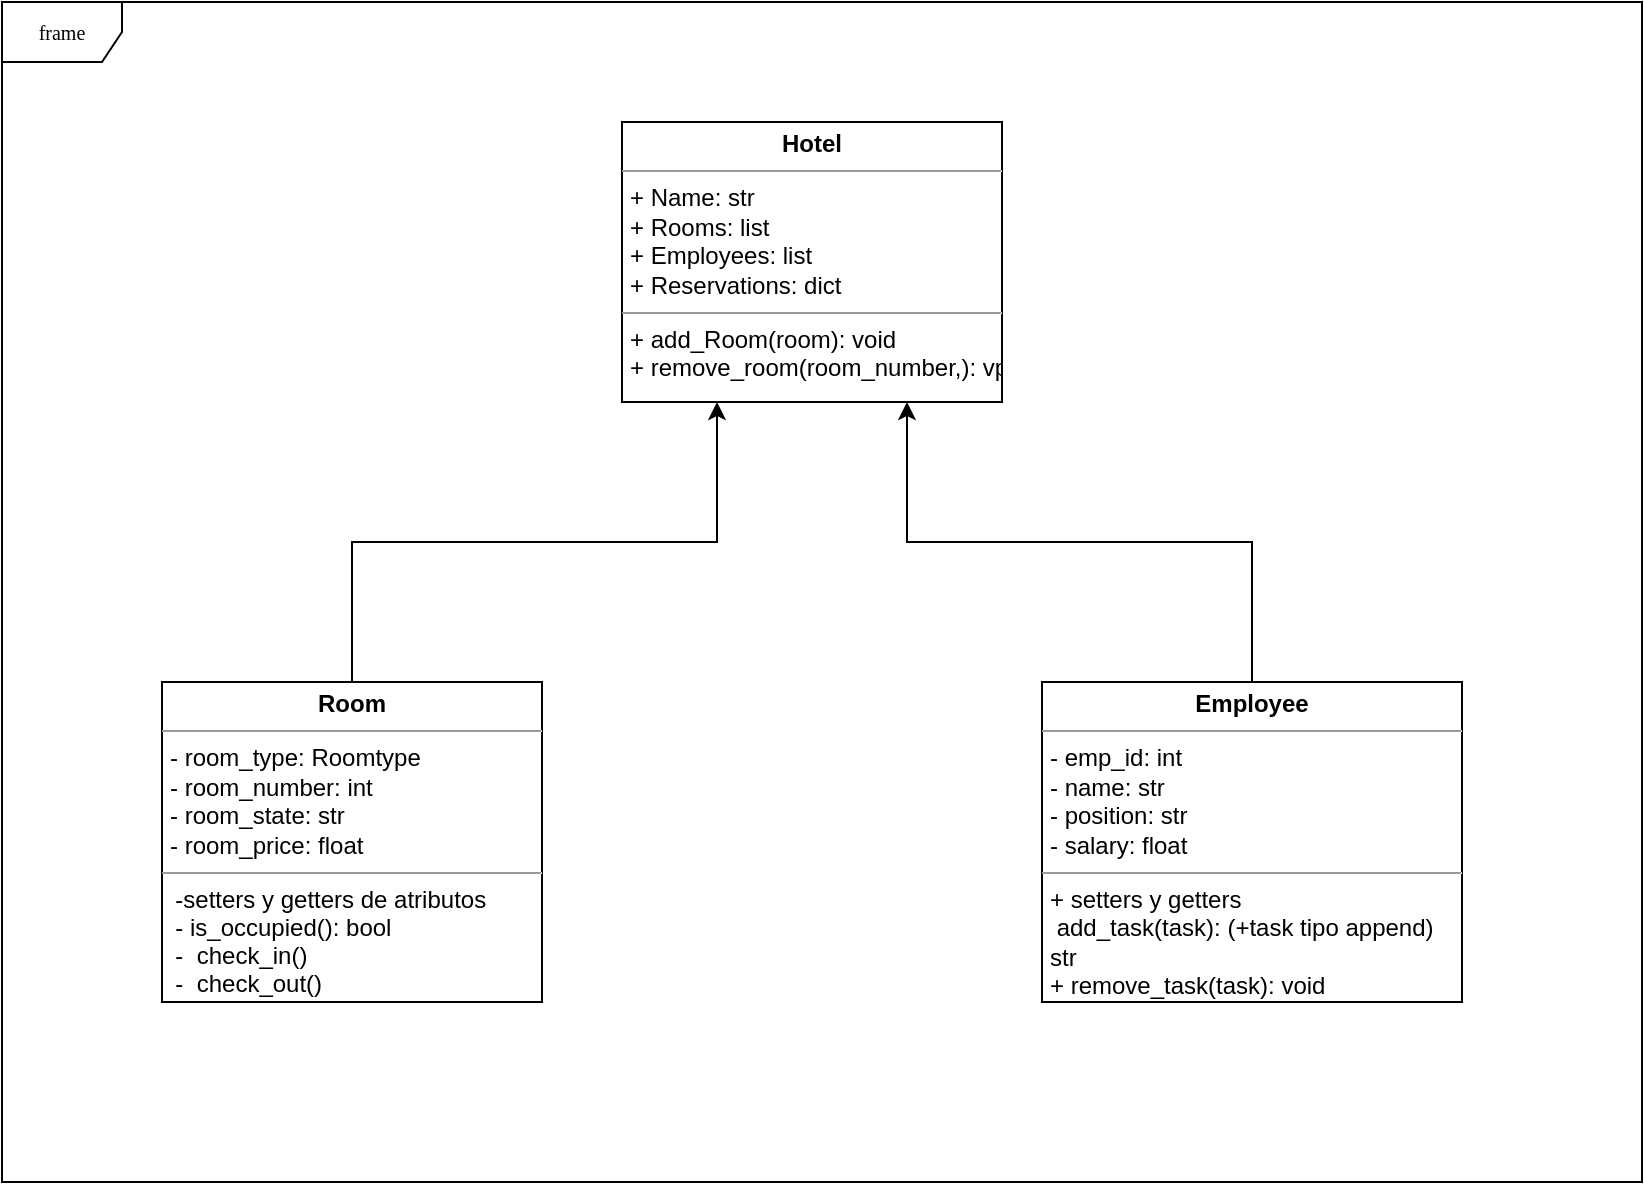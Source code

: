 <mxfile version="24.0.7" type="device">
  <diagram name="Page-1" id="c4acf3e9-155e-7222-9cf6-157b1a14988f">
    <mxGraphModel dx="471" dy="771" grid="1" gridSize="10" guides="1" tooltips="1" connect="1" arrows="1" fold="1" page="1" pageScale="1" pageWidth="850" pageHeight="1100" background="none" math="0" shadow="0">
      <root>
        <mxCell id="0" />
        <mxCell id="1" parent="0" />
        <mxCell id="17acba5748e5396b-1" value="frame" style="shape=umlFrame;whiteSpace=wrap;html=1;rounded=0;shadow=0;comic=0;labelBackgroundColor=none;strokeWidth=1;fontFamily=Verdana;fontSize=10;align=center;" parent="1" vertex="1">
          <mxGeometry x="20" y="30" width="820" height="590" as="geometry" />
        </mxCell>
        <mxCell id="5d2195bd80daf111-15" value="&lt;p style=&quot;margin:0px;margin-top:4px;text-align:center;&quot;&gt;&lt;b&gt;Employee&lt;/b&gt;&lt;/p&gt;&lt;hr size=&quot;1&quot;&gt;&lt;p style=&quot;margin:0px;margin-left:4px;&quot;&gt;- emp_id: int&lt;/p&gt;&lt;p style=&quot;margin:0px;margin-left:4px;&quot;&gt;- name: str&lt;/p&gt;&lt;p style=&quot;margin:0px;margin-left:4px;&quot;&gt;- position: str&lt;/p&gt;&lt;p style=&quot;margin:0px;margin-left:4px;&quot;&gt;- salary: float&lt;/p&gt;&lt;hr size=&quot;1&quot;&gt;&lt;p style=&quot;margin:0px;margin-left:4px;&quot;&gt;+ setters y getters&lt;/p&gt;&lt;p style=&quot;margin:0px;margin-left:4px;&quot;&gt;&amp;nbsp;add_task(task): (+task tipo append)&amp;nbsp;&lt;/p&gt;&lt;p style=&quot;margin:0px;margin-left:4px;&quot;&gt;str&lt;/p&gt;&lt;p style=&quot;margin:0px;margin-left:4px;&quot;&gt;+ remove_task(task): void&lt;/p&gt;" style="verticalAlign=top;align=left;overflow=fill;fontSize=12;fontFamily=Helvetica;html=1;rounded=0;shadow=0;comic=0;labelBackgroundColor=none;strokeWidth=1" parent="1" vertex="1">
          <mxGeometry x="540" y="370" width="210" height="160" as="geometry" />
        </mxCell>
        <mxCell id="hru5D2vzHSLLFb0k-sDj-2" style="edgeStyle=orthogonalEdgeStyle;rounded=0;orthogonalLoop=1;jettySize=auto;html=1;exitX=0.5;exitY=0;exitDx=0;exitDy=0;entryX=0.75;entryY=1;entryDx=0;entryDy=0;" parent="1" source="5d2195bd80daf111-15" target="hru5D2vzHSLLFb0k-sDj-1" edge="1">
          <mxGeometry relative="1" as="geometry" />
        </mxCell>
        <mxCell id="hru5D2vzHSLLFb0k-sDj-1" value="&lt;p style=&quot;margin:0px;margin-top:4px;text-align:center;&quot;&gt;&lt;b&gt;Hotel&lt;/b&gt;&lt;/p&gt;&lt;hr size=&quot;1&quot;&gt;&lt;p style=&quot;margin:0px;margin-left:4px;&quot;&gt;+ Name: str&lt;br&gt;+ Rooms: list&lt;/p&gt;&lt;p style=&quot;margin:0px;margin-left:4px;&quot;&gt;+ Employees: list&lt;/p&gt;&lt;p style=&quot;margin:0px;margin-left:4px;&quot;&gt;&lt;span style=&quot;background-color: initial;&quot;&gt;+ Reservations: dict&lt;/span&gt;&lt;/p&gt;&lt;hr size=&quot;1&quot;&gt;&lt;p style=&quot;margin:0px;margin-left:4px;&quot;&gt;+ add_Room(room): void&lt;br&gt;+ remove_room(room_number,): vpid&lt;/p&gt;" style="verticalAlign=top;align=left;overflow=fill;fontSize=12;fontFamily=Helvetica;html=1;rounded=0;shadow=0;comic=0;labelBackgroundColor=none;strokeWidth=1" parent="1" vertex="1">
          <mxGeometry x="330" y="90" width="190" height="140" as="geometry" />
        </mxCell>
        <mxCell id="hru5D2vzHSLLFb0k-sDj-3" value="&lt;p style=&quot;margin:0px;margin-top:4px;text-align:center;&quot;&gt;&lt;b&gt;Room&lt;/b&gt;&lt;/p&gt;&lt;hr size=&quot;1&quot;&gt;&lt;p style=&quot;margin:0px;margin-left:4px;&quot;&gt;- r&lt;span style=&quot;text-wrap: wrap; background-color: initial;&quot;&gt;oom_type: Roomtype&lt;/span&gt;&lt;/p&gt;&lt;p style=&quot;margin:0px;margin-left:4px;&quot;&gt;- r&lt;span style=&quot;text-wrap: wrap; background-color: initial;&quot;&gt;oom_number: int&lt;/span&gt;&lt;/p&gt;&lt;p style=&quot;margin:0px;margin-left:4px;&quot;&gt;&lt;span style=&quot;text-wrap: wrap; background-color: initial;&quot;&gt;- r&lt;/span&gt;&lt;span style=&quot;text-wrap: wrap; background-color: initial;&quot;&gt;oom_state: str&lt;/span&gt;&lt;/p&gt;&lt;p style=&quot;margin:0px;margin-left:4px;&quot;&gt;&lt;span style=&quot;text-wrap: wrap; background-color: initial;&quot;&gt;- r&lt;/span&gt;&lt;span style=&quot;text-wrap: wrap; background-color: initial;&quot;&gt;oom_price: float&lt;/span&gt;&lt;/p&gt;&lt;hr size=&quot;1&quot;&gt;&lt;p style=&quot;margin: 0px; font-variant-numeric: normal; font-variant-east-asian: normal; font-variant-alternates: normal; font-kerning: auto; font-optical-sizing: auto; font-feature-settings: normal; font-variation-settings: normal; font-variant-position: normal; font-stretch: normal; line-height: normal; text-wrap: wrap;&quot; class=&quot;p1&quot;&gt;&lt;span style=&quot;background-color: initial;&quot;&gt;&amp;nbsp; -setters y getters de atributos&lt;/span&gt;&lt;/p&gt;&lt;p style=&quot;margin: 0px; font-variant-numeric: normal; font-variant-east-asian: normal; font-variant-alternates: normal; font-kerning: auto; font-optical-sizing: auto; font-feature-settings: normal; font-variation-settings: normal; font-variant-position: normal; font-stretch: normal; line-height: normal; text-wrap: wrap;&quot; class=&quot;p1&quot;&gt;&lt;span style=&quot;background-color: initial;&quot;&gt;&amp;nbsp; - is_occupied(): bool&lt;/span&gt;&lt;br&gt;&lt;/p&gt;&lt;p style=&quot;margin: 0px; font-variant-numeric: normal; font-variant-east-asian: normal; font-variant-alternates: normal; font-kerning: auto; font-optical-sizing: auto; font-feature-settings: normal; font-variation-settings: normal; font-variant-position: normal; font-stretch: normal; line-height: normal; text-wrap: wrap;&quot; class=&quot;p1&quot;&gt;&lt;span style=&quot;font-variant-numeric: normal; font-variant-east-asian: normal; font-variant-alternates: normal; font-kerning: auto; font-optical-sizing: auto; font-feature-settings: normal; font-variation-settings: normal; font-variant-position: normal; font-stretch: normal; line-height: normal;&quot; class=&quot;s1&quot;&gt;&amp;nbsp; -&amp;nbsp;&lt;/span&gt;&lt;span style=&quot;font-variant-numeric: normal; font-variant-east-asian: normal; font-variant-alternates: normal; font-kerning: auto; font-optical-sizing: auto; font-feature-settings: normal; font-variation-settings: normal; font-variant-position: normal; font-stretch: normal; line-height: normal; font-family: Arial;&quot; class=&quot;s1&quot;&gt;&amp;nbsp;c&lt;/span&gt;heck_in()&lt;/p&gt;&lt;p style=&quot;margin: 0px; font-variant-numeric: normal; font-variant-east-asian: normal; font-variant-alternates: normal; font-kerning: auto; font-optical-sizing: auto; font-feature-settings: normal; font-variation-settings: normal; font-variant-position: normal; font-stretch: normal; line-height: normal; text-wrap: wrap;&quot; class=&quot;p1&quot;&gt;&lt;span style=&quot;font-variant-numeric: normal; font-variant-east-asian: normal; font-variant-alternates: normal; font-kerning: auto; font-optical-sizing: auto; font-feature-settings: normal; font-variation-settings: normal; font-variant-position: normal; font-stretch: normal; line-height: normal;&quot; class=&quot;s1&quot;&gt;&amp;nbsp; -&amp;nbsp;&lt;/span&gt;&lt;span style=&quot;font-variant-numeric: normal; font-variant-east-asian: normal; font-variant-alternates: normal; font-kerning: auto; font-optical-sizing: auto; font-feature-settings: normal; font-variation-settings: normal; font-variant-position: normal; font-stretch: normal; line-height: normal; font-family: Arial;&quot; class=&quot;s1&quot;&gt;&amp;nbsp;c&lt;/span&gt;heck_out()&lt;/p&gt;" style="verticalAlign=top;align=left;overflow=fill;fontSize=12;fontFamily=Helvetica;html=1;rounded=0;shadow=0;comic=0;labelBackgroundColor=none;strokeWidth=1" parent="1" vertex="1">
          <mxGeometry x="100" y="370" width="190" height="160" as="geometry" />
        </mxCell>
        <mxCell id="hru5D2vzHSLLFb0k-sDj-4" style="edgeStyle=orthogonalEdgeStyle;rounded=0;orthogonalLoop=1;jettySize=auto;html=1;exitX=0.5;exitY=0;exitDx=0;exitDy=0;entryX=0.25;entryY=1;entryDx=0;entryDy=0;" parent="1" source="hru5D2vzHSLLFb0k-sDj-3" target="hru5D2vzHSLLFb0k-sDj-1" edge="1">
          <mxGeometry relative="1" as="geometry">
            <mxPoint x="645" y="380" as="sourcePoint" />
            <mxPoint x="435" y="240" as="targetPoint" />
          </mxGeometry>
        </mxCell>
      </root>
    </mxGraphModel>
  </diagram>
</mxfile>
